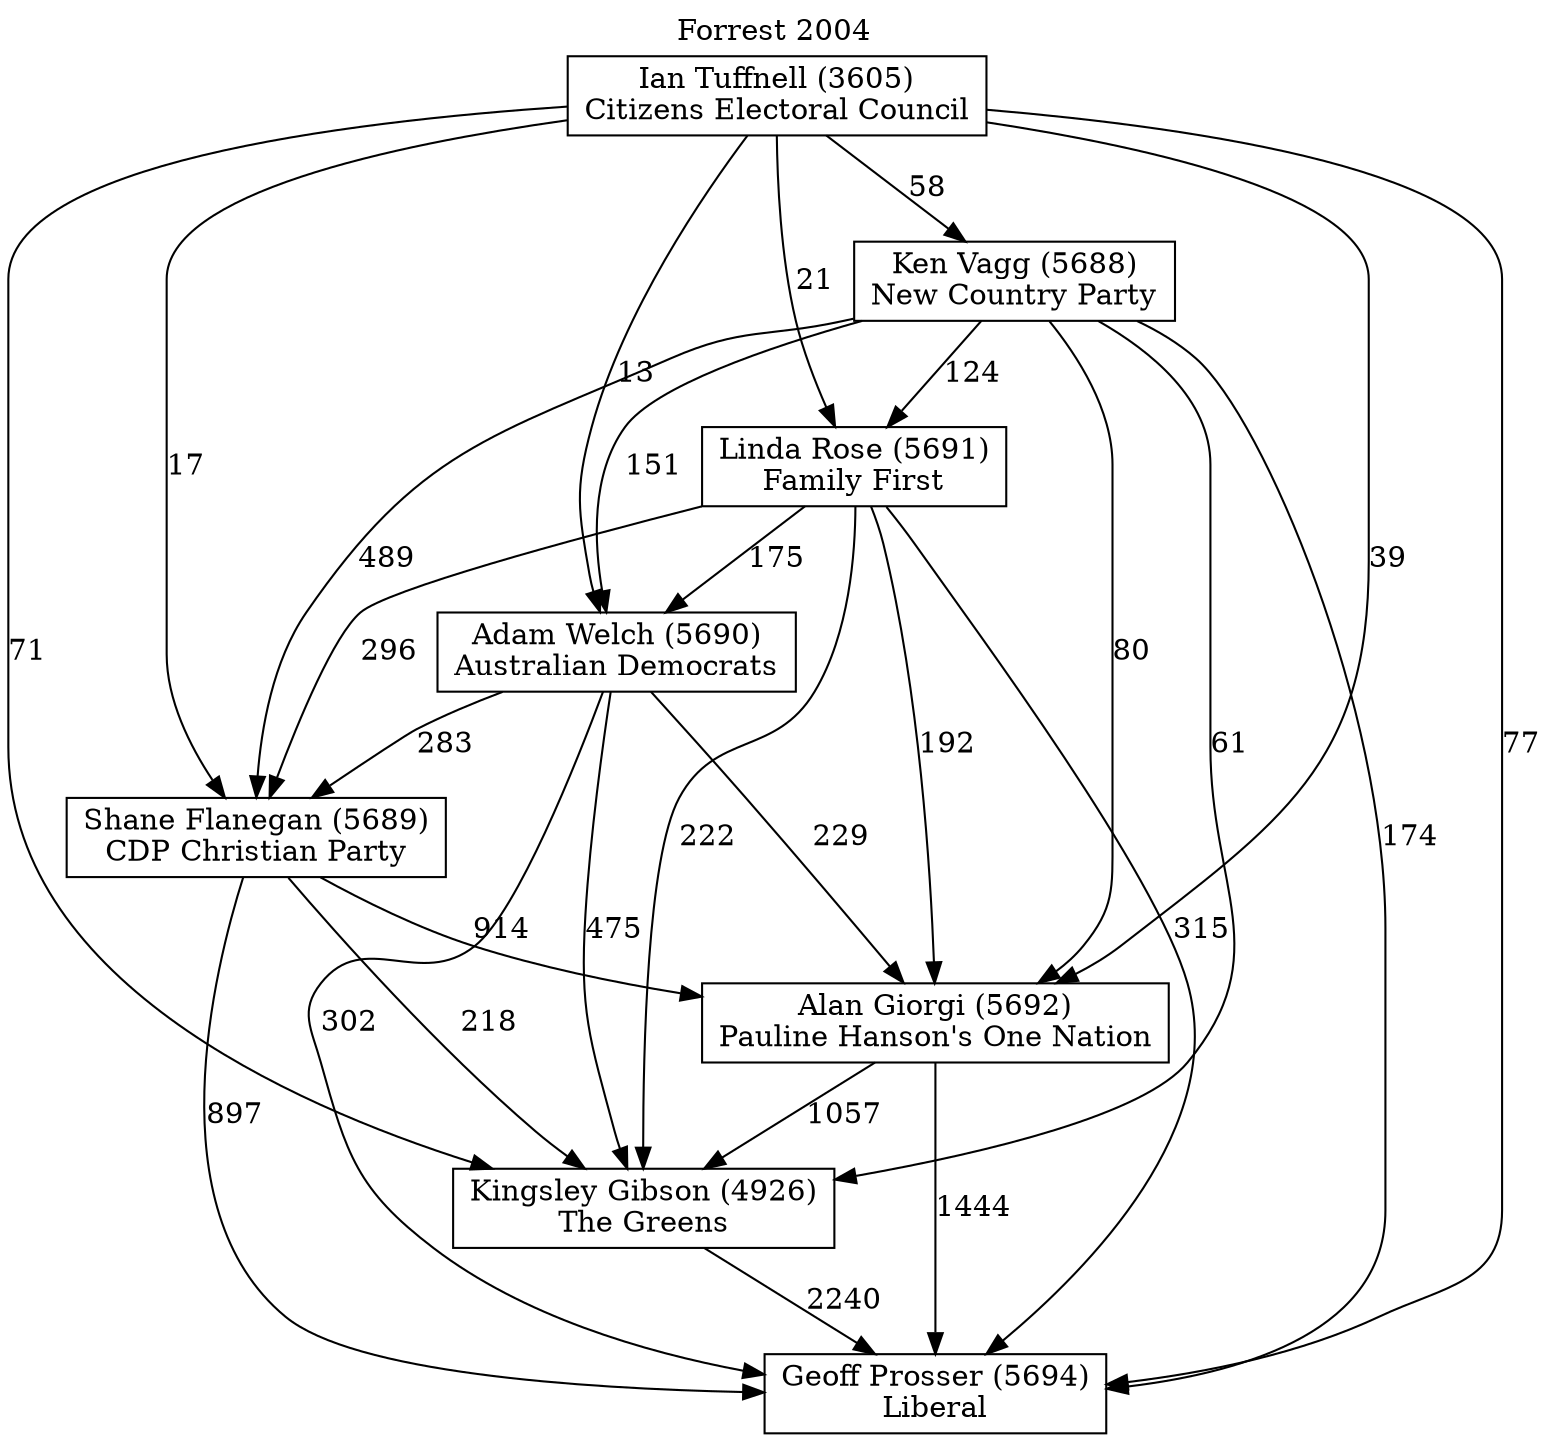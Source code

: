 // House preference flow
digraph "Geoff Prosser (5694)_Forrest_2004" {
	graph [label="Forrest 2004" labelloc=t mclimit=10]
	node [shape=box]
	"Geoff Prosser (5694)" [label="Geoff Prosser (5694)
Liberal"]
	"Kingsley Gibson (4926)" [label="Kingsley Gibson (4926)
The Greens"]
	"Alan Giorgi (5692)" [label="Alan Giorgi (5692)
Pauline Hanson's One Nation"]
	"Shane Flanegan (5689)" [label="Shane Flanegan (5689)
CDP Christian Party"]
	"Adam Welch (5690)" [label="Adam Welch (5690)
Australian Democrats"]
	"Linda Rose (5691)" [label="Linda Rose (5691)
Family First"]
	"Ken Vagg (5688)" [label="Ken Vagg (5688)
New Country Party"]
	"Ian Tuffnell (3605)" [label="Ian Tuffnell (3605)
Citizens Electoral Council"]
	"Kingsley Gibson (4926)" -> "Geoff Prosser (5694)" [label=2240]
	"Alan Giorgi (5692)" -> "Kingsley Gibson (4926)" [label=1057]
	"Shane Flanegan (5689)" -> "Alan Giorgi (5692)" [label=914]
	"Adam Welch (5690)" -> "Shane Flanegan (5689)" [label=283]
	"Linda Rose (5691)" -> "Adam Welch (5690)" [label=175]
	"Ken Vagg (5688)" -> "Linda Rose (5691)" [label=124]
	"Ian Tuffnell (3605)" -> "Ken Vagg (5688)" [label=58]
	"Alan Giorgi (5692)" -> "Geoff Prosser (5694)" [label=1444]
	"Shane Flanegan (5689)" -> "Geoff Prosser (5694)" [label=897]
	"Adam Welch (5690)" -> "Geoff Prosser (5694)" [label=302]
	"Linda Rose (5691)" -> "Geoff Prosser (5694)" [label=315]
	"Ken Vagg (5688)" -> "Geoff Prosser (5694)" [label=174]
	"Ian Tuffnell (3605)" -> "Geoff Prosser (5694)" [label=77]
	"Ian Tuffnell (3605)" -> "Linda Rose (5691)" [label=21]
	"Ken Vagg (5688)" -> "Adam Welch (5690)" [label=151]
	"Ian Tuffnell (3605)" -> "Adam Welch (5690)" [label=13]
	"Linda Rose (5691)" -> "Shane Flanegan (5689)" [label=296]
	"Ken Vagg (5688)" -> "Shane Flanegan (5689)" [label=489]
	"Ian Tuffnell (3605)" -> "Shane Flanegan (5689)" [label=17]
	"Adam Welch (5690)" -> "Alan Giorgi (5692)" [label=229]
	"Linda Rose (5691)" -> "Alan Giorgi (5692)" [label=192]
	"Ken Vagg (5688)" -> "Alan Giorgi (5692)" [label=80]
	"Ian Tuffnell (3605)" -> "Alan Giorgi (5692)" [label=39]
	"Shane Flanegan (5689)" -> "Kingsley Gibson (4926)" [label=218]
	"Adam Welch (5690)" -> "Kingsley Gibson (4926)" [label=475]
	"Linda Rose (5691)" -> "Kingsley Gibson (4926)" [label=222]
	"Ken Vagg (5688)" -> "Kingsley Gibson (4926)" [label=61]
	"Ian Tuffnell (3605)" -> "Kingsley Gibson (4926)" [label=71]
}
